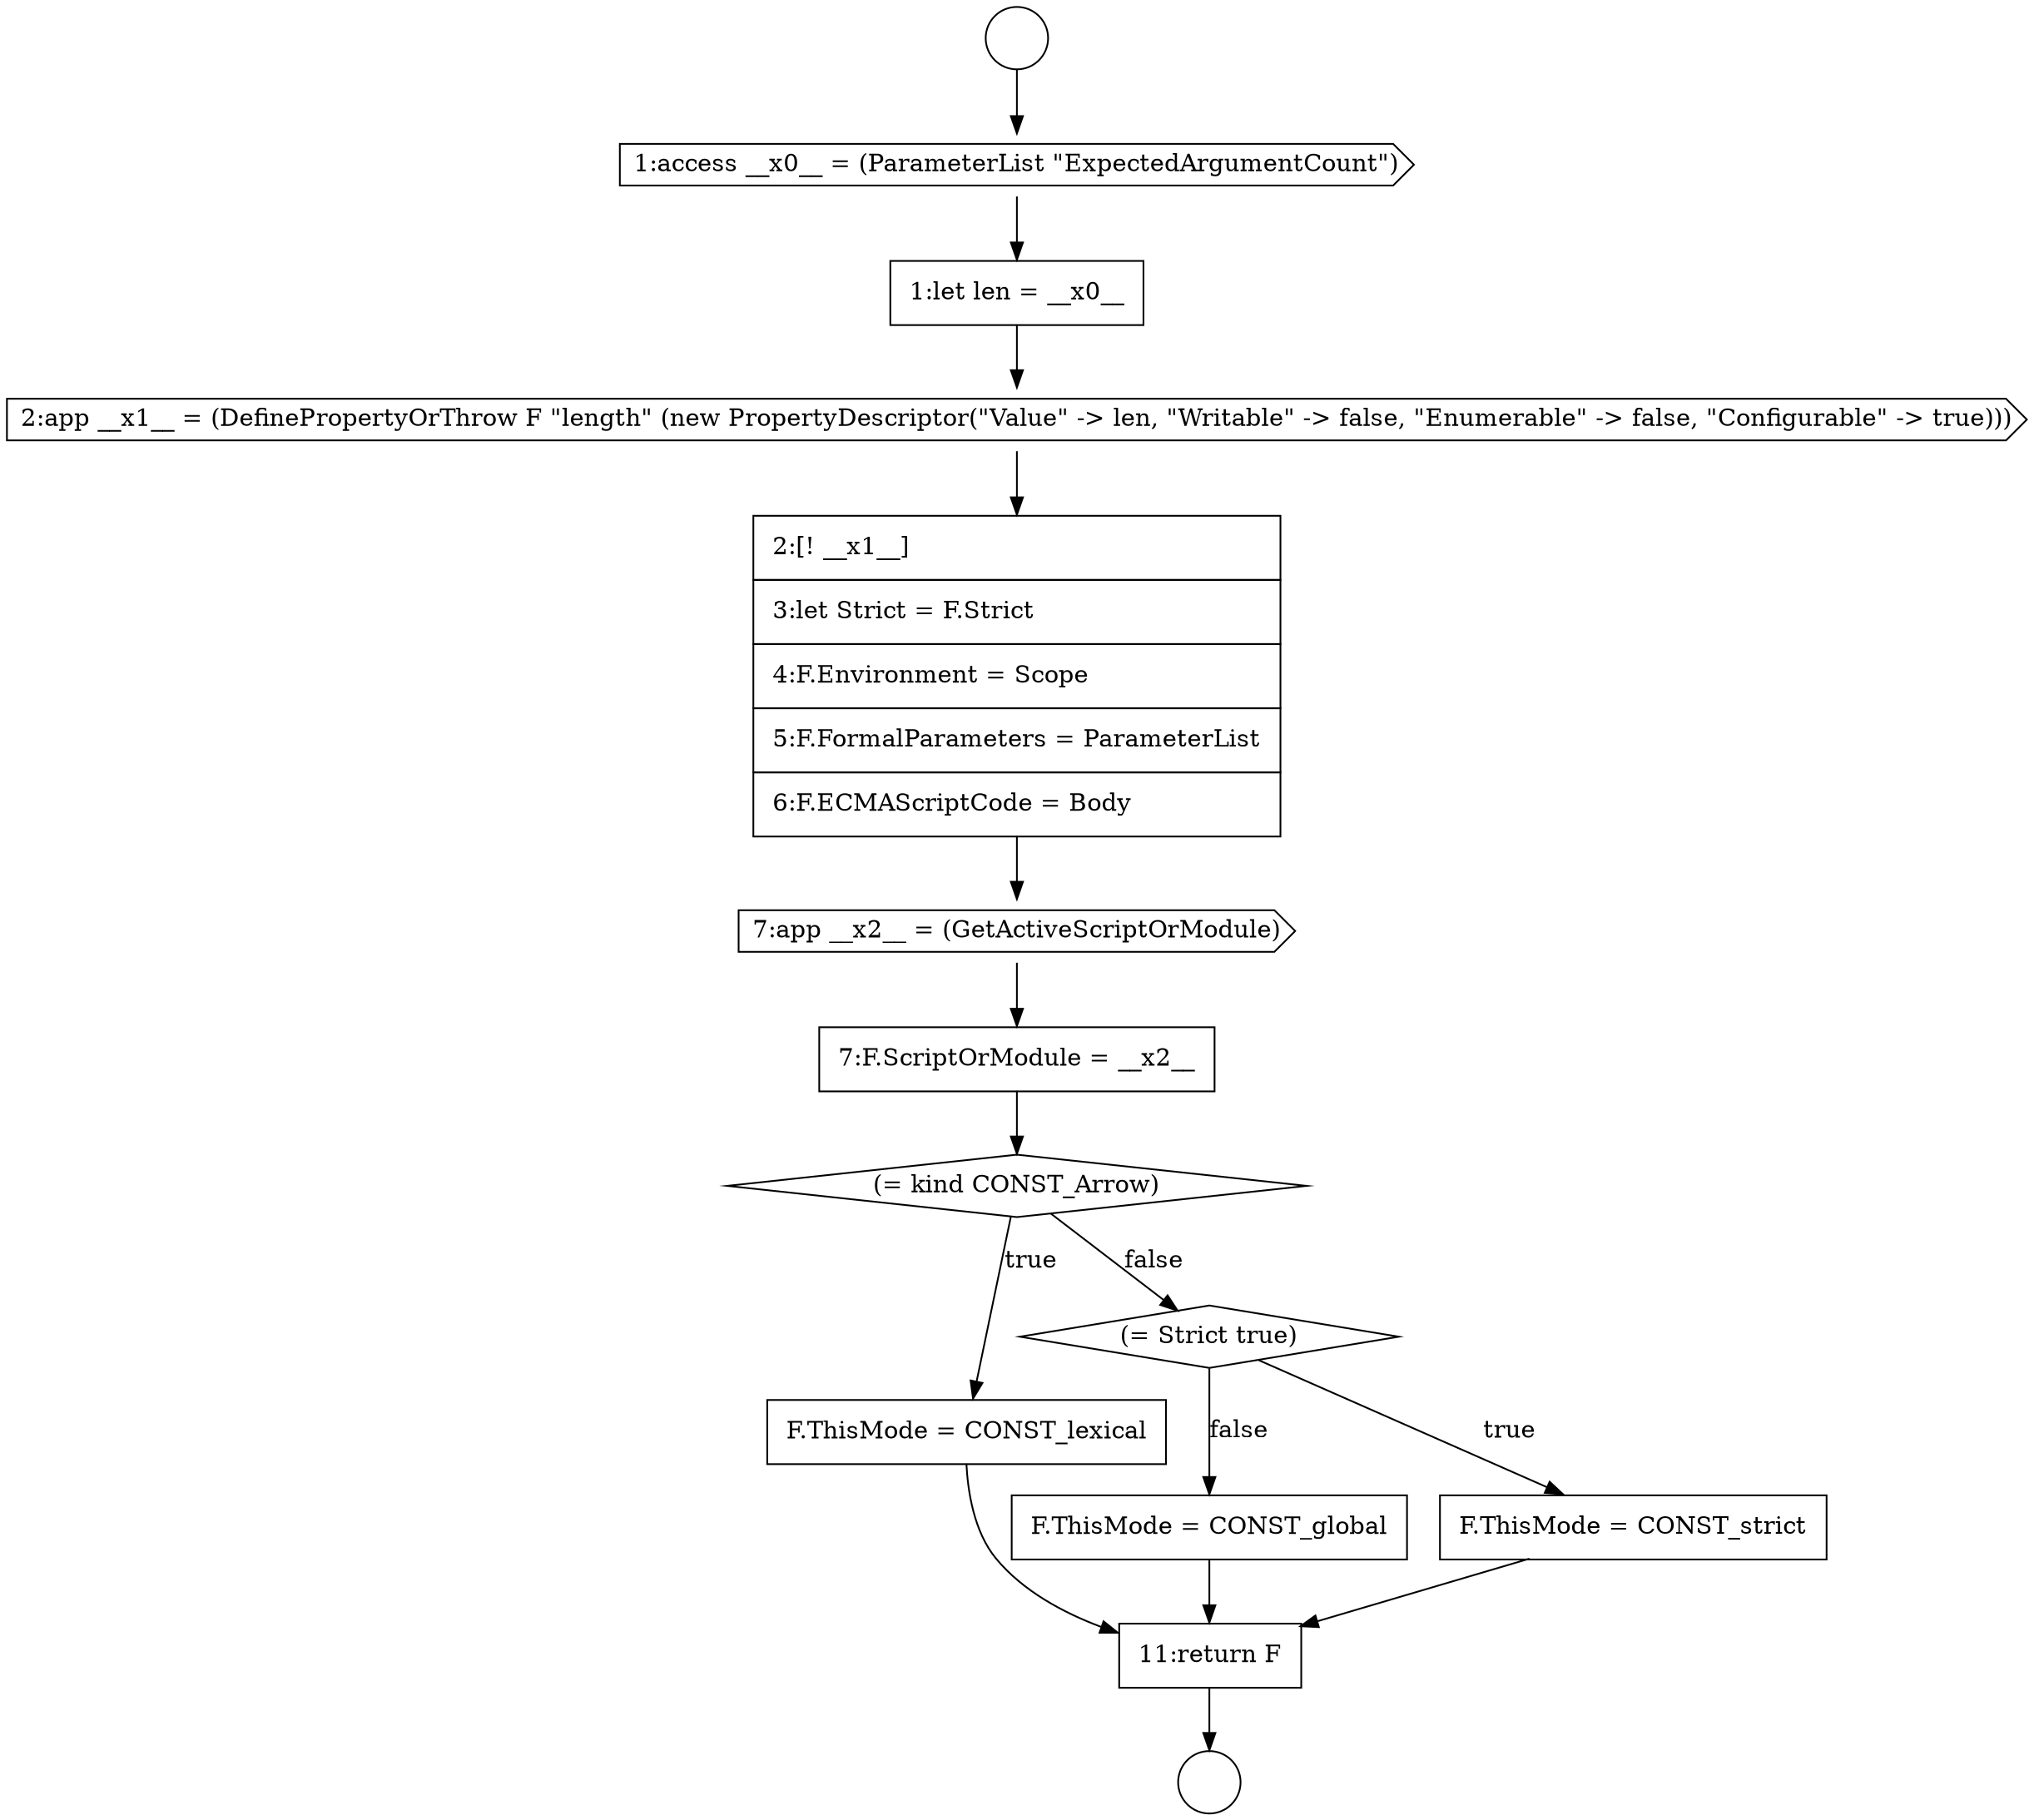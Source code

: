 digraph {
  node1879 [shape=none, margin=0, label=<<font color="black">
    <table border="0" cellborder="1" cellspacing="0" cellpadding="10">
      <tr><td align="left">F.ThisMode = CONST_lexical</td></tr>
    </table>
  </font>> color="black" fillcolor="white" style=filled]
  node1882 [shape=none, margin=0, label=<<font color="black">
    <table border="0" cellborder="1" cellspacing="0" cellpadding="10">
      <tr><td align="left">F.ThisMode = CONST_global</td></tr>
    </table>
  </font>> color="black" fillcolor="white" style=filled]
  node1872 [shape=cds, label=<<font color="black">1:access __x0__ = (ParameterList &quot;ExpectedArgumentCount&quot;)</font>> color="black" fillcolor="white" style=filled]
  node1871 [shape=circle label=" " color="black" fillcolor="white" style=filled]
  node1875 [shape=none, margin=0, label=<<font color="black">
    <table border="0" cellborder="1" cellspacing="0" cellpadding="10">
      <tr><td align="left">2:[! __x1__]</td></tr>
      <tr><td align="left">3:let Strict = F.Strict</td></tr>
      <tr><td align="left">4:F.Environment = Scope</td></tr>
      <tr><td align="left">5:F.FormalParameters = ParameterList</td></tr>
      <tr><td align="left">6:F.ECMAScriptCode = Body</td></tr>
    </table>
  </font>> color="black" fillcolor="white" style=filled]
  node1883 [shape=none, margin=0, label=<<font color="black">
    <table border="0" cellborder="1" cellspacing="0" cellpadding="10">
      <tr><td align="left">11:return F</td></tr>
    </table>
  </font>> color="black" fillcolor="white" style=filled]
  node1878 [shape=diamond, label=<<font color="black">(= kind CONST_Arrow)</font>> color="black" fillcolor="white" style=filled]
  node1874 [shape=cds, label=<<font color="black">2:app __x1__ = (DefinePropertyOrThrow F &quot;length&quot; (new PropertyDescriptor(&quot;Value&quot; -&gt; len, &quot;Writable&quot; -&gt; false, &quot;Enumerable&quot; -&gt; false, &quot;Configurable&quot; -&gt; true)))</font>> color="black" fillcolor="white" style=filled]
  node1877 [shape=none, margin=0, label=<<font color="black">
    <table border="0" cellborder="1" cellspacing="0" cellpadding="10">
      <tr><td align="left">7:F.ScriptOrModule = __x2__</td></tr>
    </table>
  </font>> color="black" fillcolor="white" style=filled]
  node1873 [shape=none, margin=0, label=<<font color="black">
    <table border="0" cellborder="1" cellspacing="0" cellpadding="10">
      <tr><td align="left">1:let len = __x0__</td></tr>
    </table>
  </font>> color="black" fillcolor="white" style=filled]
  node1881 [shape=none, margin=0, label=<<font color="black">
    <table border="0" cellborder="1" cellspacing="0" cellpadding="10">
      <tr><td align="left">F.ThisMode = CONST_strict</td></tr>
    </table>
  </font>> color="black" fillcolor="white" style=filled]
  node1876 [shape=cds, label=<<font color="black">7:app __x2__ = (GetActiveScriptOrModule)</font>> color="black" fillcolor="white" style=filled]
  node1880 [shape=diamond, label=<<font color="black">(= Strict true)</font>> color="black" fillcolor="white" style=filled]
  node1870 [shape=circle label=" " color="black" fillcolor="white" style=filled]
  node1883 -> node1871 [ color="black"]
  node1876 -> node1877 [ color="black"]
  node1882 -> node1883 [ color="black"]
  node1878 -> node1879 [label=<<font color="black">true</font>> color="black"]
  node1878 -> node1880 [label=<<font color="black">false</font>> color="black"]
  node1880 -> node1881 [label=<<font color="black">true</font>> color="black"]
  node1880 -> node1882 [label=<<font color="black">false</font>> color="black"]
  node1874 -> node1875 [ color="black"]
  node1872 -> node1873 [ color="black"]
  node1881 -> node1883 [ color="black"]
  node1875 -> node1876 [ color="black"]
  node1879 -> node1883 [ color="black"]
  node1877 -> node1878 [ color="black"]
  node1870 -> node1872 [ color="black"]
  node1873 -> node1874 [ color="black"]
}
